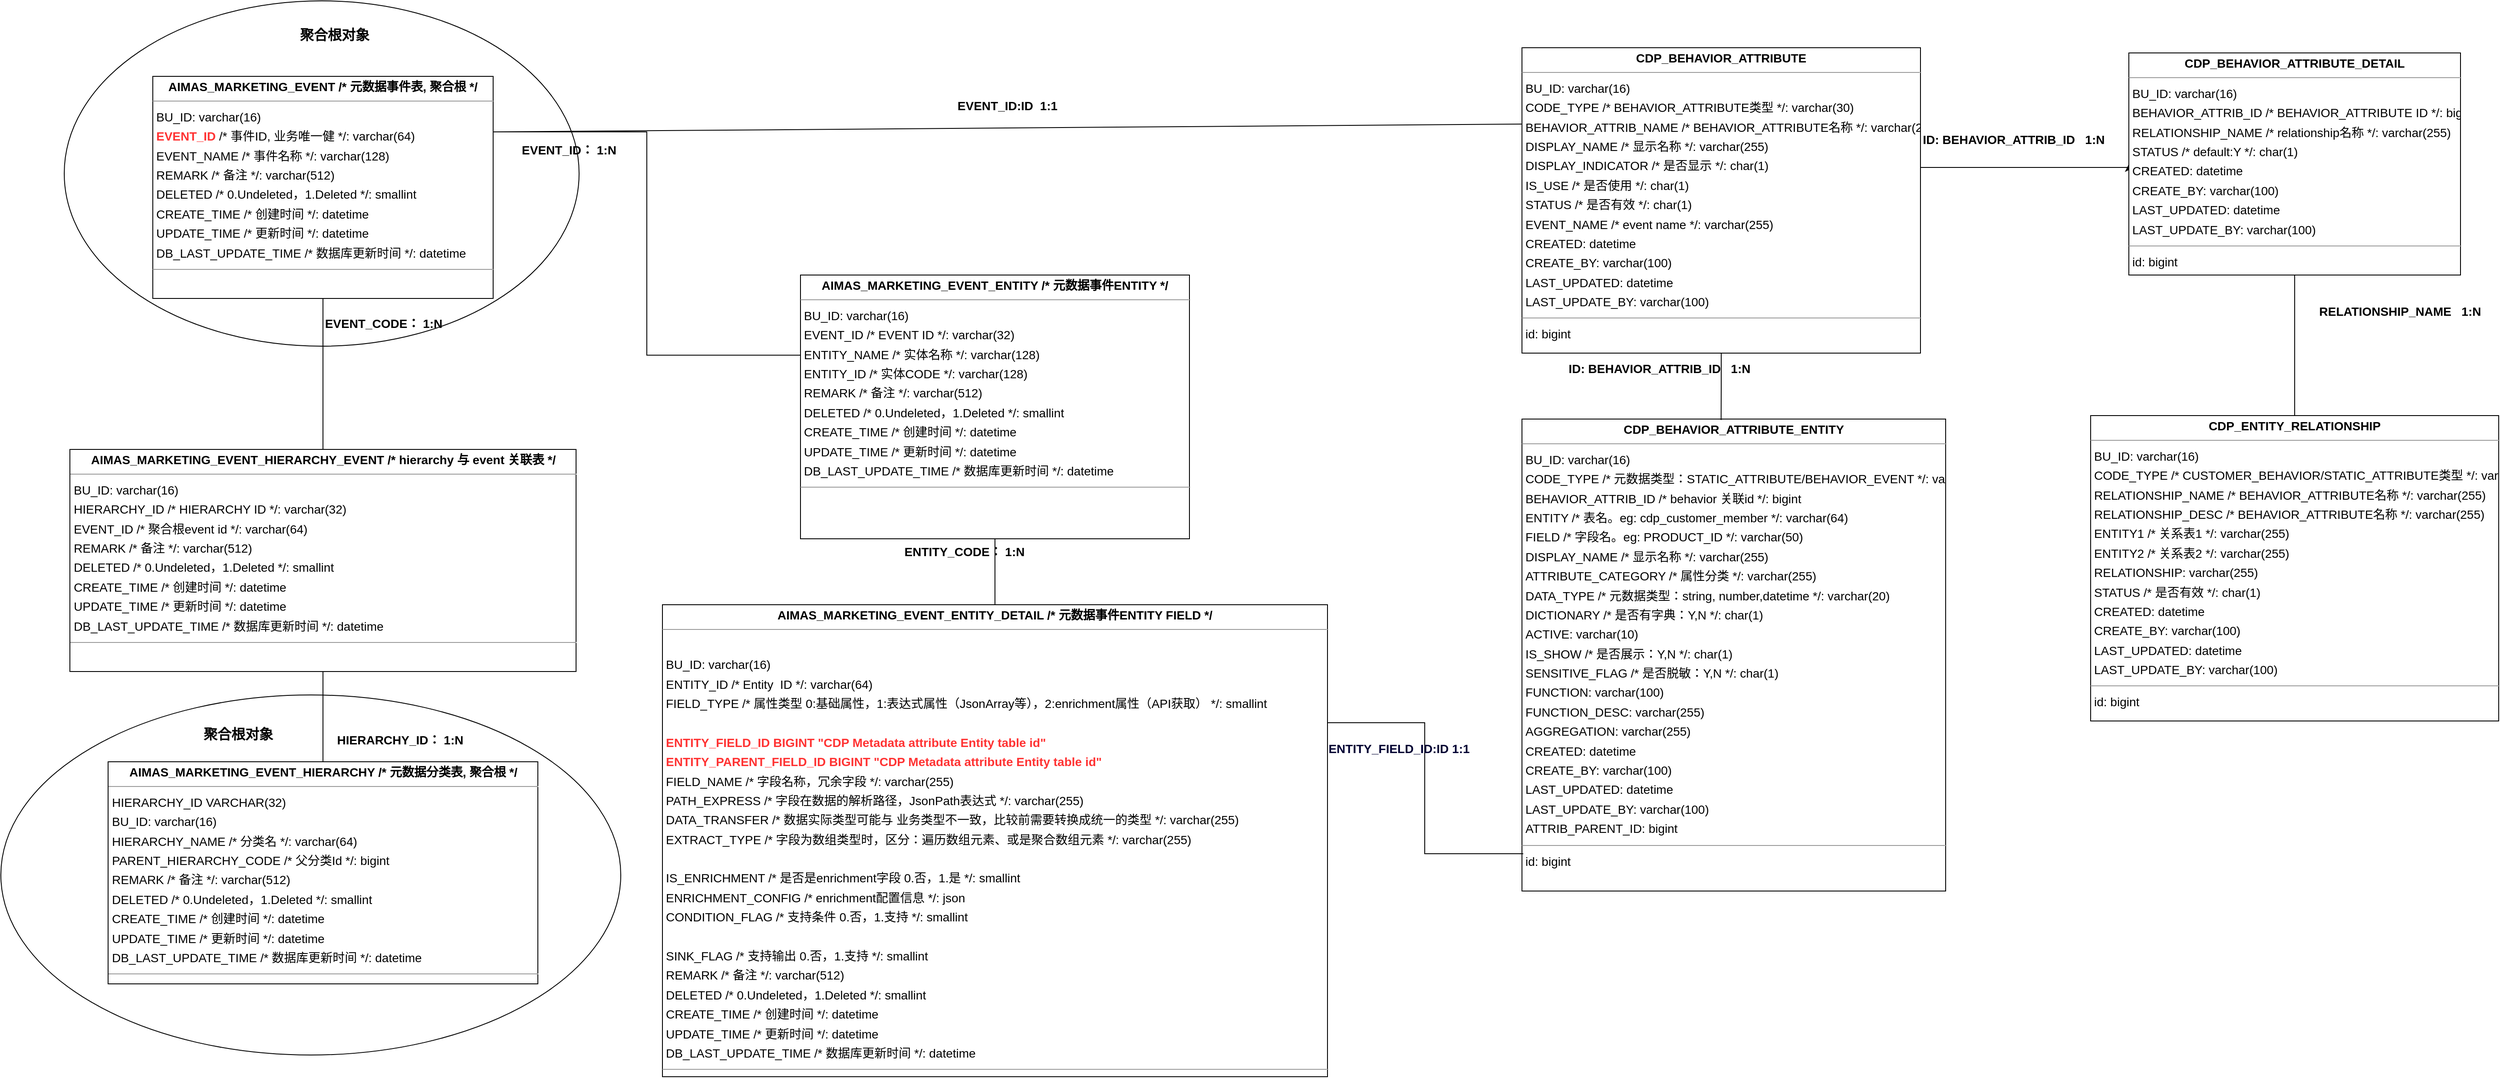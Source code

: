 <mxfile version="25.0.3">
  <diagram id="cqwV5BeqLcHTLlFLxRYO" name="第 1 页">
    <mxGraphModel dx="2407" dy="1169" grid="0" gridSize="10" guides="1" tooltips="1" connect="1" arrows="1" fold="1" page="0" pageScale="1" pageWidth="827" pageHeight="1169" background="none" math="0" shadow="0">
      <root>
        <mxCell id="0" />
        <mxCell id="1" parent="0" />
        <mxCell id="M25IuV4nw5WfZ7Z8QbzV-4" value="" style="ellipse;whiteSpace=wrap;html=1;" vertex="1" parent="1">
          <mxGeometry x="-885" y="443" width="714" height="415" as="geometry" />
        </mxCell>
        <mxCell id="M25IuV4nw5WfZ7Z8QbzV-2" value="" style="ellipse;whiteSpace=wrap;html=1;" vertex="1" parent="1">
          <mxGeometry x="-812" y="-357" width="593" height="398" as="geometry" />
        </mxCell>
        <mxCell id="node4" value="&lt;p style=&quot;margin:0px;margin-top:4px;text-align:center;&quot;&gt;&lt;b&gt;AIMAS_MARKETING_EVENT  /* 元数据事件表, 聚合根 */&lt;/b&gt;&lt;/p&gt;&lt;hr size=&quot;1&quot;&gt;&lt;p style=&quot;margin:0 0 0 4px;line-height:1.6;&quot;&gt; BU_ID: varchar(16)&lt;/p&gt;&lt;p style=&quot;margin:0 0 0 4px;line-height:1.6;&quot;&gt;&lt;b&gt;&lt;font color=&quot;#ff3333&quot;&gt; EVENT_ID&lt;/font&gt;&lt;/b&gt;&amp;nbsp;/* 事件ID, 业务唯一健 */: varchar(64)&lt;br&gt; EVENT_NAME  /* 事件名称 */: varchar(128)&lt;br&gt; REMARK  /* 备注 */: varchar(512)&lt;br&gt; DELETED  /* 0.Undeleted，1.Deleted */: smallint&lt;br&gt; CREATE_TIME  /* 创建时间 */: datetime&lt;br&gt; UPDATE_TIME  /* 更新时间 */: datetime&lt;br&gt; DB_LAST_UPDATE_TIME  /* 数据库更新时间 */: datetime&lt;/p&gt;&lt;hr size=&quot;1&quot;&gt;&lt;p style=&quot;margin:0 0 0 4px;line-height:1.6;&quot;&gt;&lt;br&gt;&lt;/p&gt;" style="verticalAlign=top;align=left;overflow=fill;fontSize=14;fontFamily=Helvetica;html=1;rounded=0;shadow=0;comic=0;labelBackgroundColor=none;strokeWidth=1;" parent="1" vertex="1">
          <mxGeometry x="-710" y="-270" width="392" height="256" as="geometry" />
        </mxCell>
        <mxCell id="qb2hyEgqlL1vapCNd26Y-2" style="edgeStyle=orthogonalEdgeStyle;rounded=0;orthogonalLoop=1;jettySize=auto;html=1;entryX=1;entryY=0.25;entryDx=0;entryDy=0;exitX=-0.001;exitY=0.304;exitDx=0;exitDy=0;exitPerimeter=0;endArrow=none;endFill=0;" parent="1" source="node1" target="node4" edge="1">
          <mxGeometry relative="1" as="geometry" />
        </mxCell>
        <mxCell id="node1" value="&lt;p style=&quot;margin:0px;margin-top:4px;text-align:center;&quot;&gt;&lt;b&gt;AIMAS_MARKETING_EVENT_ENTITY  /* 元数据事件ENTITY */&lt;/b&gt;&lt;/p&gt;&lt;hr size=&quot;1&quot;&gt;&lt;p style=&quot;margin:0 0 0 4px;line-height:1.6;&quot;&gt;BU_ID: varchar(16)&lt;br&gt;&lt;/p&gt;&lt;p style=&quot;margin:0 0 0 4px;line-height:1.6;&quot;&gt; EVENT_ID /* EVENT ID */: varchar(32)&lt;br&gt; ENTITY_NAME  /* 实体名称 */: varchar(128)&lt;br&gt; ENTITY_ID /* 实体CODE */: varchar(128)&lt;br&gt; REMARK  /* 备注 */: varchar(512)&lt;br&gt; DELETED  /* 0.Undeleted，1.Deleted */: smallint&lt;br&gt; CREATE_TIME  /* 创建时间 */: datetime&lt;br&gt; UPDATE_TIME  /* 更新时间 */: datetime&lt;br&gt; DB_LAST_UPDATE_TIME  /* 数据库更新时间 */: datetime&lt;/p&gt;&lt;hr size=&quot;1&quot;&gt;&lt;p style=&quot;margin:0 0 0 4px;line-height:1.6;&quot;&gt;&lt;br&gt;&lt;/p&gt;" style="verticalAlign=top;align=left;overflow=fill;fontSize=14;fontFamily=Helvetica;html=1;rounded=0;shadow=0;comic=0;labelBackgroundColor=none;strokeWidth=1;" parent="1" vertex="1">
          <mxGeometry x="36" y="-41" width="448" height="304" as="geometry" />
        </mxCell>
        <mxCell id="qb2hyEgqlL1vapCNd26Y-4" style="edgeStyle=orthogonalEdgeStyle;rounded=0;orthogonalLoop=1;jettySize=auto;html=1;endArrow=none;endFill=0;" parent="1" source="node2" target="node1" edge="1">
          <mxGeometry relative="1" as="geometry" />
        </mxCell>
        <mxCell id="node2" value="&lt;p style=&quot;margin:0px;margin-top:4px;text-align:center;&quot;&gt;&lt;b&gt;AIMAS_MARKETING_EVENT_ENTITY_DETAIL /* 元数据事件ENTITY FIELD */&lt;/b&gt;&lt;/p&gt;&lt;hr size=&quot;1&quot;&gt;&lt;p style=&quot;margin:0 0 0 4px;line-height:1.6;&quot;&gt;&lt;br&gt;&lt;/p&gt;&lt;p style=&quot;margin:0 0 0 4px;line-height:1.6;&quot;&gt; BU_ID: varchar(16)&lt;br&gt; ENTITY_ID /* Entity &amp;nbsp;ID */: varchar(64)&lt;br&gt; FIELD_TYPE  /* 属性类型 0:基础属性，1:表达式属性（JsonArray等），2:enrichment属性（API获取） */: smallint&lt;/p&gt;&lt;p style=&quot;margin:0 0 0 4px;line-height:1.6;&quot;&gt;&lt;br&gt;&lt;/p&gt;&lt;p style=&quot;margin:0 0 0 4px;line-height:1.6;&quot;&gt;&lt;font color=&quot;#ff3333&quot;&gt;&lt;b&gt;ENTITY_FIELD_ID BIGINT &quot;CDP Metadata attribute Entity table id&quot;&lt;/b&gt;&lt;/font&gt;&lt;/p&gt;&lt;p style=&quot;margin:0 0 0 4px;line-height:1.6;&quot;&gt;&lt;b style=&quot;caret-color: rgb(255, 51, 51); color: rgb(255, 51, 51);&quot;&gt;ENTITY_PARENT_FIELD_ID BIGINT &quot;CDP Metadata attribute Entity table id&quot;&lt;/b&gt;&lt;font color=&quot;#ff3333&quot;&gt;&lt;span style=&quot;caret-color: rgb(255, 51, 51);&quot;&gt;&lt;b&gt;&lt;br&gt;&lt;/b&gt;&lt;/span&gt;&lt;/font&gt; FIELD_NAME  /* 字段名称，冗余字段 */: varchar(255)&lt;br&gt; PATH_EXPRESS  /* 字段在数据的解析路径，JsonPath表达式 */: varchar(255)&lt;br&gt; DATA_TRANSFER  /* 数据实际类型可能与 业务类型不一致，比较前需要转换成统一的类型 */: varchar(255)&lt;br&gt; EXTRACT_TYPE  /* 字段为数组类型时，区分：遍历数组元素、或是聚合数组元素 */: varchar(255)&lt;br&gt;&lt;br&gt; IS_ENRICHMENT  /* 是否是enrichment字段 0.否，1.是 */: smallint&lt;br&gt; ENRICHMENT_CONFIG  /* enrichment配置信息 */: json&lt;br&gt; CONDITION_FLAG  /* 支持条件 0.否，1.支持 */: smallint&lt;/p&gt;&lt;p style=&quot;margin:0 0 0 4px;line-height:1.6;&quot;&gt;&lt;br&gt; SINK_FLAG  /* 支持输出 0.否，1.支持 */: smallint&lt;br&gt; REMARK  /* 备注 */: varchar(512)&lt;br&gt; DELETED  /* 0.Undeleted，1.Deleted */: smallint&lt;br&gt; CREATE_TIME  /* 创建时间 */: datetime&lt;br&gt; UPDATE_TIME  /* 更新时间 */: datetime&lt;br&gt; DB_LAST_UPDATE_TIME  /* 数据库更新时间 */: datetime&lt;/p&gt;&lt;hr size=&quot;1&quot;&gt;&lt;p style=&quot;margin:0 0 0 4px;line-height:1.6;&quot;&gt;&lt;br&gt;&lt;/p&gt;" style="verticalAlign=top;align=left;overflow=fill;fontSize=14;fontFamily=Helvetica;html=1;rounded=0;shadow=0;comic=0;labelBackgroundColor=none;strokeWidth=1;" parent="1" vertex="1">
          <mxGeometry x="-123" y="339" width="766" height="544" as="geometry" />
        </mxCell>
        <mxCell id="node0" value="&lt;p style=&quot;margin:0px;margin-top:4px;text-align:center;&quot;&gt;&lt;b&gt;AIMAS_MARKETING_EVENT_HIERARCHY  /* 元数据分类表, 聚合根 */&lt;/b&gt;&lt;/p&gt;&lt;hr size=&quot;1&quot;&gt;&lt;p style=&quot;margin:0 0 0 4px;line-height:1.6;&quot;&gt;HIERARCHY_ID VARCHAR(32)&lt;/p&gt;&lt;p style=&quot;margin:0 0 0 4px;line-height:1.6;&quot;&gt; BU_ID: varchar(16)&lt;br&gt; HIERARCHY_NAME  /* 分类名 */: varchar(64)&lt;br&gt; PARENT_HIERARCHY_CODE /* 父分类Id */: bigint&lt;br&gt; REMARK  /* 备注 */: varchar(512)&lt;br&gt; DELETED  /* 0.Undeleted，1.Deleted */: smallint&lt;br&gt; CREATE_TIME  /* 创建时间 */: datetime&lt;br&gt; UPDATE_TIME  /* 更新时间 */: datetime&lt;br&gt; DB_LAST_UPDATE_TIME  /* 数据库更新时间 */: datetime&lt;/p&gt;&lt;hr size=&quot;1&quot;&gt;&lt;p style=&quot;margin:0 0 0 4px;line-height:1.6;&quot;&gt;&lt;br&gt;&lt;/p&gt;" style="verticalAlign=top;align=left;overflow=fill;fontSize=14;fontFamily=Helvetica;html=1;rounded=0;shadow=0;comic=0;labelBackgroundColor=none;strokeWidth=1;" parent="1" vertex="1">
          <mxGeometry x="-761.5" y="520" width="495" height="256" as="geometry" />
        </mxCell>
        <mxCell id="qb2hyEgqlL1vapCNd26Y-6" style="edgeStyle=orthogonalEdgeStyle;rounded=0;orthogonalLoop=1;jettySize=auto;html=1;entryX=0.5;entryY=1;entryDx=0;entryDy=0;endArrow=none;endFill=0;" parent="1" source="node3" target="node4" edge="1">
          <mxGeometry relative="1" as="geometry" />
        </mxCell>
        <mxCell id="qb2hyEgqlL1vapCNd26Y-7" style="edgeStyle=orthogonalEdgeStyle;rounded=0;orthogonalLoop=1;jettySize=auto;html=1;endArrow=none;endFill=0;" parent="1" source="node3" target="node0" edge="1">
          <mxGeometry relative="1" as="geometry" />
        </mxCell>
        <mxCell id="node3" value="&lt;p style=&quot;margin:0px;margin-top:4px;text-align:center;&quot;&gt;&lt;b&gt;AIMAS_MARKETING_EVENT_HIERARCHY_EVENT  /* hierarchy 与 event 关联表 */&lt;/b&gt;&lt;/p&gt;&lt;hr size=&quot;1&quot;&gt;&lt;p style=&quot;margin:0 0 0 4px;line-height:1.6;&quot;&gt; BU_ID: varchar(16)&lt;br&gt; HIERARCHY_ID /* HIERARCHY ID */: varchar(32)&lt;br&gt; EVENT_ID /* 聚合根event id  */: varchar(64)&lt;br&gt; REMARK  /* 备注 */: varchar(512)&lt;br&gt; DELETED  /* 0.Undeleted，1.Deleted */: smallint&lt;br&gt; CREATE_TIME  /* 创建时间 */: datetime&lt;br&gt; UPDATE_TIME  /* 更新时间 */: datetime&lt;br&gt; DB_LAST_UPDATE_TIME  /* 数据库更新时间 */: datetime&lt;/p&gt;&lt;hr size=&quot;1&quot;&gt;&lt;p style=&quot;margin:0 0 0 4px;line-height:1.6;&quot;&gt;&lt;br&gt;&lt;/p&gt;" style="verticalAlign=top;align=left;overflow=fill;fontSize=14;fontFamily=Helvetica;html=1;rounded=0;shadow=0;comic=0;labelBackgroundColor=none;strokeWidth=1;" parent="1" vertex="1">
          <mxGeometry x="-805.5" y="160" width="583" height="256" as="geometry" />
        </mxCell>
        <mxCell id="qb2hyEgqlL1vapCNd26Y-8" value="EVENT_ID： 1:N" style="text;html=1;align=center;verticalAlign=middle;whiteSpace=wrap;rounded=0;fontSize=14;fontStyle=1" parent="1" vertex="1">
          <mxGeometry x="-319" y="-200" width="177" height="30" as="geometry" />
        </mxCell>
        <mxCell id="qb2hyEgqlL1vapCNd26Y-9" value="ENTITY_CODE： 1:N" style="text;html=1;align=center;verticalAlign=middle;whiteSpace=wrap;rounded=0;fontStyle=1;fontSize=14;" parent="1" vertex="1">
          <mxGeometry x="131" y="263" width="188" height="30" as="geometry" />
        </mxCell>
        <mxCell id="qb2hyEgqlL1vapCNd26Y-10" value="EVENT_CODE： 1:N" style="text;html=1;align=center;verticalAlign=middle;whiteSpace=wrap;rounded=0;fontSize=14;fontStyle=1" parent="1" vertex="1">
          <mxGeometry x="-529" width="170" height="30" as="geometry" />
        </mxCell>
        <mxCell id="qb2hyEgqlL1vapCNd26Y-11" value="HIERARCHY_ID： 1:N" style="text;html=1;align=center;verticalAlign=middle;whiteSpace=wrap;rounded=0;fontStyle=1;fontSize=14;" parent="1" vertex="1">
          <mxGeometry x="-510" y="480" width="170" height="30" as="geometry" />
        </mxCell>
        <mxCell id="M25IuV4nw5WfZ7Z8QbzV-3" value="聚合根对象" style="text;html=1;align=center;verticalAlign=middle;whiteSpace=wrap;rounded=0;fontStyle=1;fontSize=16;" vertex="1" parent="1">
          <mxGeometry x="-556" y="-333" width="111" height="30" as="geometry" />
        </mxCell>
        <mxCell id="M25IuV4nw5WfZ7Z8QbzV-5" value="聚合根对象" style="text;html=1;align=center;verticalAlign=middle;whiteSpace=wrap;rounded=0;fontStyle=1;fontSize=16;" vertex="1" parent="1">
          <mxGeometry x="-683" y="473" width="143" height="30" as="geometry" />
        </mxCell>
        <mxCell id="M25IuV4nw5WfZ7Z8QbzV-17" style="edgeStyle=orthogonalEdgeStyle;rounded=0;orthogonalLoop=1;jettySize=auto;html=1;entryX=0;entryY=0.5;entryDx=0;entryDy=0;" edge="1" parent="1" source="M25IuV4nw5WfZ7Z8QbzV-7" target="M25IuV4nw5WfZ7Z8QbzV-8">
          <mxGeometry relative="1" as="geometry">
            <Array as="points">
              <mxPoint x="1361" y="-165" />
              <mxPoint x="1361" y="-165" />
            </Array>
          </mxGeometry>
        </mxCell>
        <mxCell id="M25IuV4nw5WfZ7Z8QbzV-7" value="&lt;p style=&quot;margin:0px;margin-top:4px;text-align:center;&quot;&gt;&lt;b&gt;CDP_BEHAVIOR_ATTRIBUTE&lt;/b&gt;&lt;/p&gt;&lt;hr size=&quot;1&quot;&gt;&lt;p style=&quot;margin:0 0 0 4px;line-height:1.6;&quot;&gt; BU_ID: varchar(16)&lt;br&gt; CODE_TYPE  /* BEHAVIOR_ATTRIBUTE类型 */: varchar(30)&lt;br&gt; BEHAVIOR_ATTRIB_NAME  /* BEHAVIOR_ATTRIBUTE名称 */: varchar(255)&lt;br&gt; DISPLAY_NAME  /* 显示名称 */: varchar(255)&lt;br&gt; DISPLAY_INDICATOR  /* 是否显示 */: char(1)&lt;br&gt; IS_USE  /* 是否使用 */: char(1)&lt;br&gt; STATUS  /* 是否有效 */: char(1)&lt;br&gt; EVENT_NAME  /* event name */: varchar(255)&lt;br&gt; CREATED: datetime&lt;br&gt; CREATE_BY: varchar(100)&lt;br&gt; LAST_UPDATED: datetime&lt;br&gt; LAST_UPDATE_BY: varchar(100)&lt;/p&gt;&lt;hr size=&quot;1&quot;&gt;&lt;p style=&quot;margin:0 0 0 4px;line-height:1.6;&quot;&gt; id: bigint&lt;/p&gt;" style="verticalAlign=top;align=left;overflow=fill;fontSize=14;fontFamily=Helvetica;html=1;rounded=0;shadow=0;comic=0;labelBackgroundColor=none;strokeWidth=1;" vertex="1" parent="1">
          <mxGeometry x="867" y="-303" width="459" height="352" as="geometry" />
        </mxCell>
        <mxCell id="M25IuV4nw5WfZ7Z8QbzV-19" style="edgeStyle=orthogonalEdgeStyle;rounded=0;orthogonalLoop=1;jettySize=auto;html=1;entryX=0.5;entryY=0;entryDx=0;entryDy=0;endArrow=none;endFill=0;" edge="1" parent="1" source="M25IuV4nw5WfZ7Z8QbzV-8" target="M25IuV4nw5WfZ7Z8QbzV-10">
          <mxGeometry relative="1" as="geometry" />
        </mxCell>
        <mxCell id="M25IuV4nw5WfZ7Z8QbzV-8" value="&lt;p style=&quot;margin:0px;margin-top:4px;text-align:center;&quot;&gt;&lt;b&gt;CDP_BEHAVIOR_ATTRIBUTE_DETAIL&lt;/b&gt;&lt;/p&gt;&lt;hr size=&quot;1&quot;&gt;&lt;p style=&quot;margin:0 0 0 4px;line-height:1.6;&quot;&gt; BU_ID: varchar(16)&lt;br&gt; BEHAVIOR_ATTRIB_ID  /* BEHAVIOR_ATTRIBUTE ID */: bigint&lt;br&gt; RELATIONSHIP_NAME  /* relationship名称 */: varchar(255)&lt;br&gt; STATUS  /* default:Y */: char(1)&lt;br&gt; CREATED: datetime&lt;br&gt; CREATE_BY: varchar(100)&lt;br&gt; LAST_UPDATED: datetime&lt;br&gt; LAST_UPDATE_BY: varchar(100)&lt;/p&gt;&lt;hr size=&quot;1&quot;&gt;&lt;p style=&quot;margin:0 0 0 4px;line-height:1.6;&quot;&gt; id: bigint&lt;/p&gt;" style="verticalAlign=top;align=left;overflow=fill;fontSize=14;fontFamily=Helvetica;html=1;rounded=0;shadow=0;comic=0;labelBackgroundColor=none;strokeWidth=1;" vertex="1" parent="1">
          <mxGeometry x="1566" y="-297" width="382" height="256" as="geometry" />
        </mxCell>
        <mxCell id="M25IuV4nw5WfZ7Z8QbzV-9" value="&lt;p style=&quot;margin:0px;margin-top:4px;text-align:center;&quot;&gt;&lt;b&gt;CDP_BEHAVIOR_ATTRIBUTE_ENTITY&lt;/b&gt;&lt;/p&gt;&lt;hr size=&quot;1&quot;&gt;&lt;p style=&quot;margin:0 0 0 4px;line-height:1.6;&quot;&gt; BU_ID: varchar(16)&lt;br&gt; CODE_TYPE  /* 元数据类型：STATIC_ATTRIBUTE/BEHAVIOR_EVENT */: varchar(60)&lt;br&gt; BEHAVIOR_ATTRIB_ID  /* behavior 关联id */: bigint&lt;br&gt; ENTITY  /* 表名。eg: cdp_customer_member */: varchar(64)&lt;br&gt; FIELD  /* 字段名。eg: PRODUCT_ID */: varchar(50)&lt;br&gt; DISPLAY_NAME  /* 显示名称 */: varchar(255)&lt;br&gt; ATTRIBUTE_CATEGORY  /* 属性分类 */: varchar(255)&lt;br&gt; DATA_TYPE  /* 元数据类型：string, number,datetime */: varchar(20)&lt;br&gt; DICTIONARY  /* 是否有字典：Y,N */: char(1)&lt;br&gt; ACTIVE: varchar(10)&lt;br&gt; IS_SHOW  /* 是否展示：Y,N */: char(1)&lt;br&gt; SENSITIVE_FLAG  /* 是否脱敏：Y,N */: char(1)&lt;br&gt; FUNCTION: varchar(100)&lt;br&gt; FUNCTION_DESC: varchar(255)&lt;br&gt; AGGREGATION: varchar(255)&lt;br&gt; CREATED: datetime&lt;br&gt; CREATE_BY: varchar(100)&lt;br&gt; LAST_UPDATED: datetime&lt;br&gt; LAST_UPDATE_BY: varchar(100)&lt;br&gt; ATTRIB_PARENT_ID: bigint&lt;/p&gt;&lt;hr size=&quot;1&quot;&gt;&lt;p style=&quot;margin:0 0 0 4px;line-height:1.6;&quot;&gt; id: bigint&lt;/p&gt;" style="verticalAlign=top;align=left;overflow=fill;fontSize=14;fontFamily=Helvetica;html=1;rounded=0;shadow=0;comic=0;labelBackgroundColor=none;strokeWidth=1;" vertex="1" parent="1">
          <mxGeometry x="867" y="125" width="488" height="544" as="geometry" />
        </mxCell>
        <mxCell id="M25IuV4nw5WfZ7Z8QbzV-10" value="&lt;p style=&quot;margin:0px;margin-top:4px;text-align:center;&quot;&gt;&lt;b&gt;CDP_ENTITY_RELATIONSHIP&lt;/b&gt;&lt;/p&gt;&lt;hr size=&quot;1&quot;&gt;&lt;p style=&quot;margin:0 0 0 4px;line-height:1.6;&quot;&gt; BU_ID: varchar(16)&lt;br&gt; CODE_TYPE  /* CUSTOMER_BEHAVIOR/STATIC_ATTRIBUTE类型 */: varchar(30)&lt;br&gt; RELATIONSHIP_NAME  /* BEHAVIOR_ATTRIBUTE名称 */: varchar(255)&lt;br&gt; RELATIONSHIP_DESC  /* BEHAVIOR_ATTRIBUTE名称 */: varchar(255)&lt;br&gt; ENTITY1  /* 关系表1 */: varchar(255)&lt;br&gt; ENTITY2  /* 关系表2 */: varchar(255)&lt;br&gt; RELATIONSHIP: varchar(255)&lt;br&gt; STATUS  /* 是否有效 */: char(1)&lt;br&gt; CREATED: datetime&lt;br&gt; CREATE_BY: varchar(100)&lt;br&gt; LAST_UPDATED: datetime&lt;br&gt; LAST_UPDATE_BY: varchar(100)&lt;/p&gt;&lt;hr size=&quot;1&quot;&gt;&lt;p style=&quot;margin:0 0 0 4px;line-height:1.6;&quot;&gt; id: bigint&lt;/p&gt;" style="verticalAlign=top;align=left;overflow=fill;fontSize=14;fontFamily=Helvetica;html=1;rounded=0;shadow=0;comic=0;labelBackgroundColor=none;strokeWidth=1;" vertex="1" parent="1">
          <mxGeometry x="1522" y="121" width="470" height="352" as="geometry" />
        </mxCell>
        <mxCell id="M25IuV4nw5WfZ7Z8QbzV-11" value="" style="endArrow=none;html=1;rounded=0;entryX=0;entryY=0.25;entryDx=0;entryDy=0;" edge="1" parent="1" target="M25IuV4nw5WfZ7Z8QbzV-7">
          <mxGeometry width="50" height="50" relative="1" as="geometry">
            <mxPoint x="-314" y="-206" as="sourcePoint" />
            <mxPoint x="823" y="-142" as="targetPoint" />
          </mxGeometry>
        </mxCell>
        <mxCell id="M25IuV4nw5WfZ7Z8QbzV-12" value="EVENT_ID:ID &amp;nbsp;1:1" style="text;html=1;align=center;verticalAlign=middle;whiteSpace=wrap;rounded=0;fontStyle=1;fontSize=14;" vertex="1" parent="1">
          <mxGeometry x="161" y="-251" width="227" height="30" as="geometry" />
        </mxCell>
        <mxCell id="M25IuV4nw5WfZ7Z8QbzV-13" style="edgeStyle=orthogonalEdgeStyle;rounded=0;orthogonalLoop=1;jettySize=auto;html=1;exitX=1;exitY=0.25;exitDx=0;exitDy=0;entryX=0.003;entryY=0.921;entryDx=0;entryDy=0;entryPerimeter=0;endArrow=none;endFill=0;" edge="1" parent="1" source="node2" target="M25IuV4nw5WfZ7Z8QbzV-9">
          <mxGeometry relative="1" as="geometry">
            <mxPoint x="864" y="626" as="targetPoint" />
          </mxGeometry>
        </mxCell>
        <mxCell id="M25IuV4nw5WfZ7Z8QbzV-14" value="&lt;b style=&quot;caret-color: rgb(255, 51, 51); font-size: 14px; text-align: left; white-space: nowrap;&quot;&gt;&lt;font color=&quot;#000033&quot;&gt;ENTITY_FIELD_ID:ID 1:1&lt;/font&gt;&lt;/b&gt;" style="text;html=1;align=center;verticalAlign=middle;whiteSpace=wrap;rounded=0;" vertex="1" parent="1">
          <mxGeometry x="612" y="490" width="227" height="30" as="geometry" />
        </mxCell>
        <mxCell id="M25IuV4nw5WfZ7Z8QbzV-15" style="edgeStyle=orthogonalEdgeStyle;rounded=0;orthogonalLoop=1;jettySize=auto;html=1;entryX=0.47;entryY=0.002;entryDx=0;entryDy=0;entryPerimeter=0;endArrow=none;endFill=0;" edge="1" parent="1" source="M25IuV4nw5WfZ7Z8QbzV-7" target="M25IuV4nw5WfZ7Z8QbzV-9">
          <mxGeometry relative="1" as="geometry" />
        </mxCell>
        <mxCell id="M25IuV4nw5WfZ7Z8QbzV-16" value="ID:&lt;span style=&quot;text-align: left; white-space: nowrap;&quot;&gt;&amp;nbsp;BEHAVIOR_ATTRIB_ID&lt;/span&gt;&amp;nbsp;&amp;nbsp; 1:N" style="text;html=1;align=center;verticalAlign=middle;whiteSpace=wrap;rounded=0;fontStyle=1;fontSize=14;" vertex="1" parent="1">
          <mxGeometry x="912" y="52" width="227" height="30" as="geometry" />
        </mxCell>
        <mxCell id="M25IuV4nw5WfZ7Z8QbzV-18" value="ID:&lt;span style=&quot;text-align: left; white-space: nowrap;&quot;&gt;&amp;nbsp;BEHAVIOR_ATTRIB_ID&lt;/span&gt;&amp;nbsp;&amp;nbsp; 1:N" style="text;html=1;align=center;verticalAlign=middle;whiteSpace=wrap;rounded=0;fontStyle=1;fontSize=14;" vertex="1" parent="1">
          <mxGeometry x="1320" y="-212" width="227" height="30" as="geometry" />
        </mxCell>
        <mxCell id="M25IuV4nw5WfZ7Z8QbzV-20" value="&lt;span style=&quot;text-align: left; white-space: nowrap;&quot;&gt;RELATIONSHIP_NAME&lt;/span&gt;&amp;nbsp; &amp;nbsp;1:N" style="text;html=1;align=center;verticalAlign=middle;whiteSpace=wrap;rounded=0;fontStyle=1;fontSize=14;" vertex="1" parent="1">
          <mxGeometry x="1765" y="-14" width="227" height="30" as="geometry" />
        </mxCell>
      </root>
    </mxGraphModel>
  </diagram>
</mxfile>
